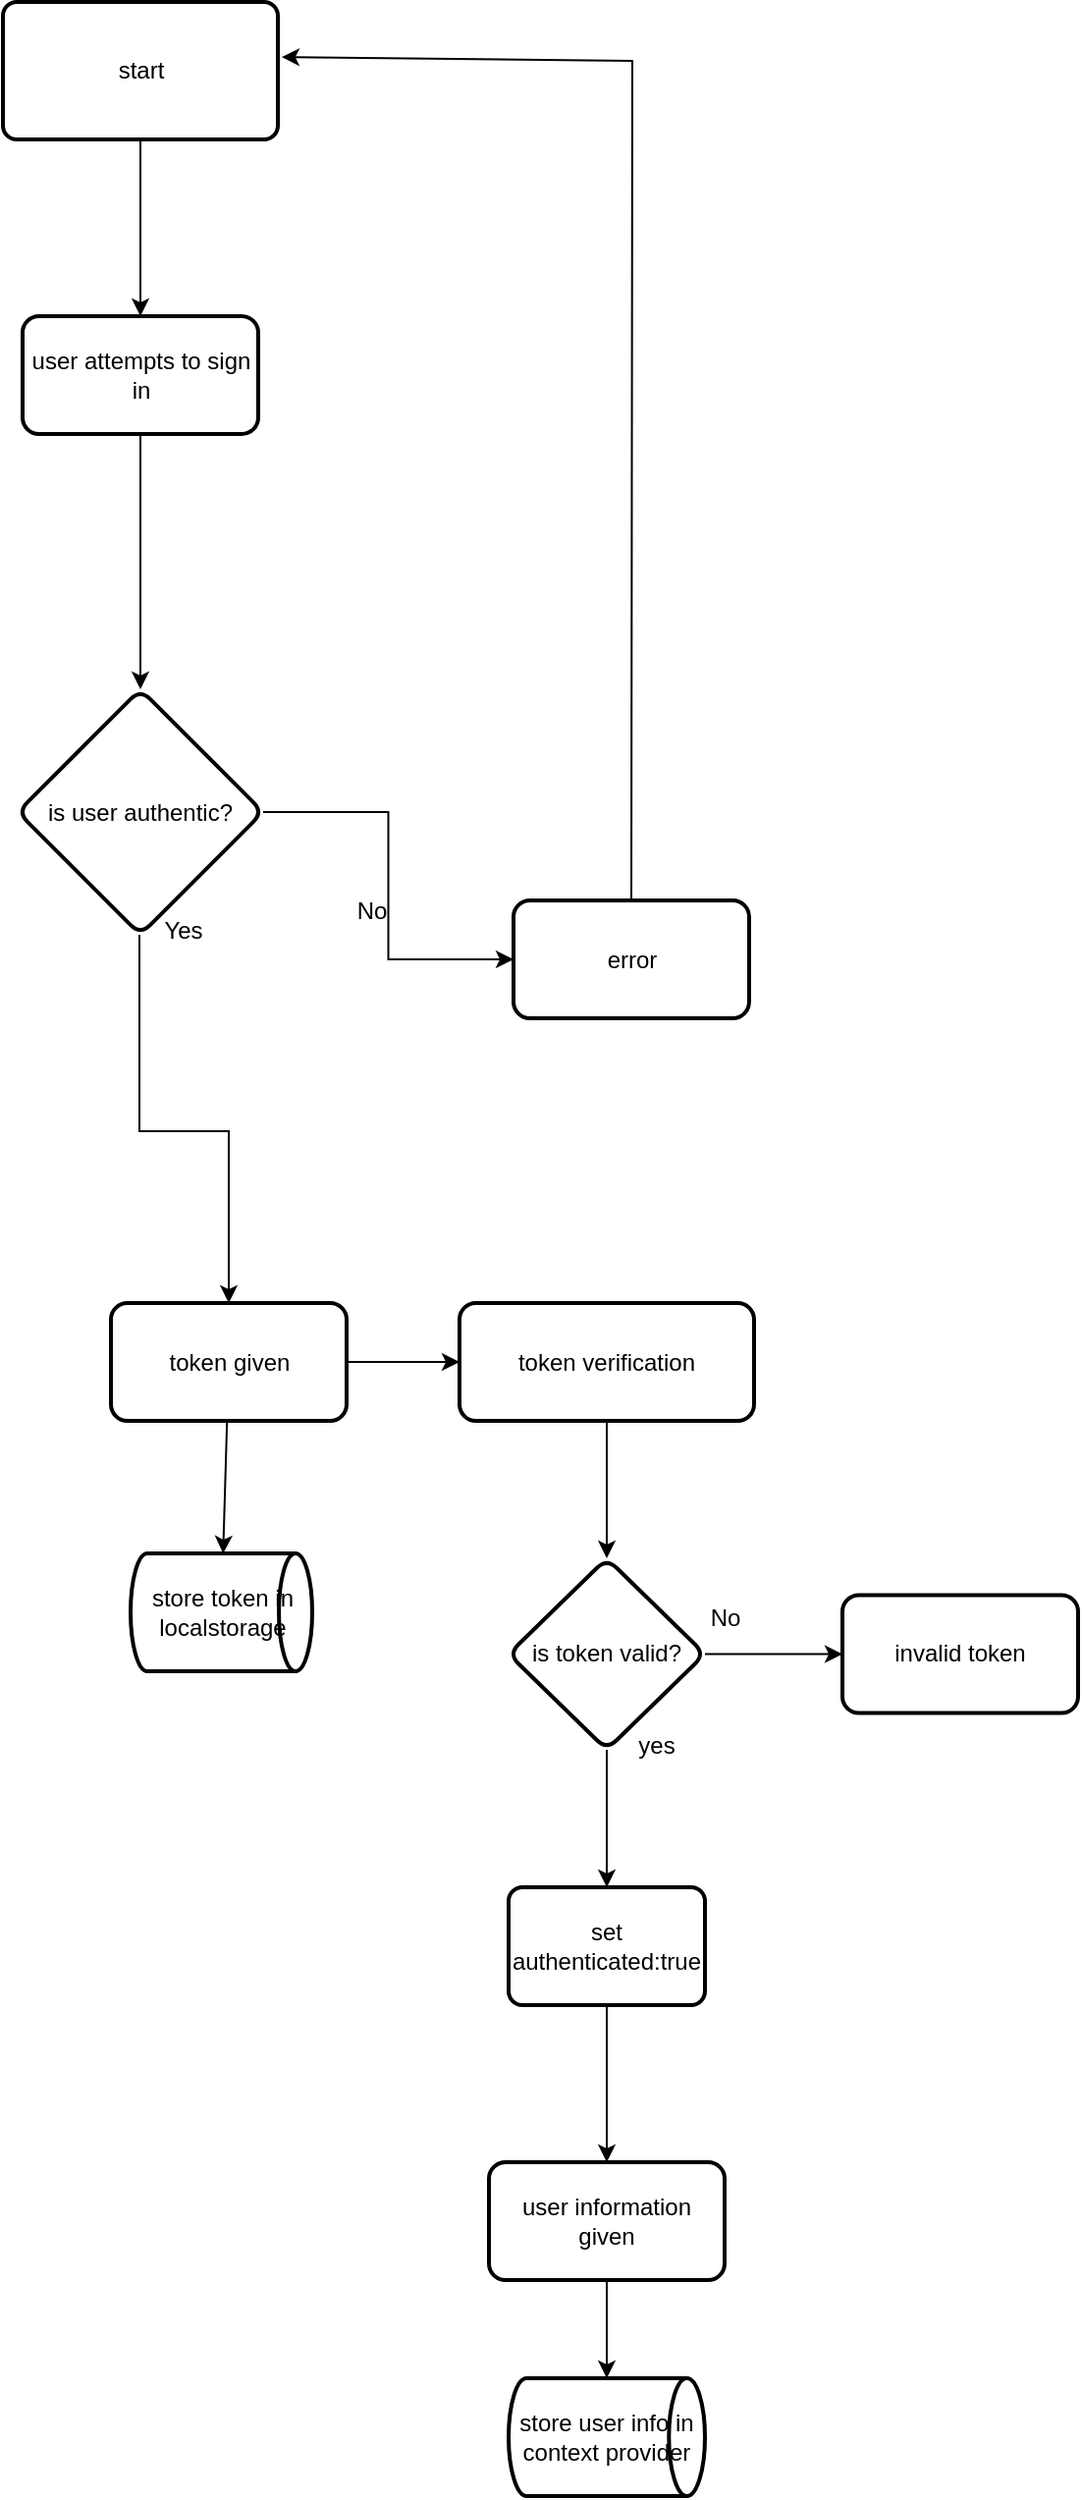 <mxfile>
    <diagram id="C5RBs43oDa-KdzZeNtuy" name="Page-1">
        <mxGraphModel dx="544" dy="467" grid="1" gridSize="10" guides="1" tooltips="1" connect="1" arrows="1" fold="1" page="1" pageScale="1" pageWidth="827" pageHeight="1169" math="0" shadow="0">
            <root>
                <mxCell id="WIyWlLk6GJQsqaUBKTNV-0"/>
                <mxCell id="WIyWlLk6GJQsqaUBKTNV-1" parent="WIyWlLk6GJQsqaUBKTNV-0"/>
                <mxCell id="7ftxl7zBLwke0Bp_aZko-4" value="" style="edgeStyle=orthogonalEdgeStyle;rounded=0;orthogonalLoop=1;jettySize=auto;html=1;" parent="WIyWlLk6GJQsqaUBKTNV-1" source="7ftxl7zBLwke0Bp_aZko-1" target="7ftxl7zBLwke0Bp_aZko-3" edge="1">
                    <mxGeometry relative="1" as="geometry"/>
                </mxCell>
                <mxCell id="7ftxl7zBLwke0Bp_aZko-1" value="start" style="rounded=1;whiteSpace=wrap;html=1;absoluteArcSize=1;arcSize=14;strokeWidth=2;" parent="WIyWlLk6GJQsqaUBKTNV-1" vertex="1">
                    <mxGeometry x="302.5" y="60" width="140" height="70" as="geometry"/>
                </mxCell>
                <mxCell id="12" style="edgeStyle=none;html=1;exitX=0.5;exitY=1;exitDx=0;exitDy=0;entryX=0.5;entryY=0;entryDx=0;entryDy=0;" edge="1" parent="WIyWlLk6GJQsqaUBKTNV-1" source="7ftxl7zBLwke0Bp_aZko-3" target="7ftxl7zBLwke0Bp_aZko-7">
                    <mxGeometry relative="1" as="geometry"/>
                </mxCell>
                <mxCell id="7ftxl7zBLwke0Bp_aZko-3" value="user attempts to sign in" style="whiteSpace=wrap;html=1;rounded=1;arcSize=14;strokeWidth=2;" parent="WIyWlLk6GJQsqaUBKTNV-1" vertex="1">
                    <mxGeometry x="312.5" y="220" width="120" height="60" as="geometry"/>
                </mxCell>
                <mxCell id="22" value="" style="edgeStyle=none;html=1;" edge="1" parent="WIyWlLk6GJQsqaUBKTNV-1" source="7ftxl7zBLwke0Bp_aZko-5" target="21">
                    <mxGeometry relative="1" as="geometry"/>
                </mxCell>
                <mxCell id="7ftxl7zBLwke0Bp_aZko-5" value="token verification" style="whiteSpace=wrap;html=1;rounded=1;arcSize=14;strokeWidth=2;" parent="WIyWlLk6GJQsqaUBKTNV-1" vertex="1">
                    <mxGeometry x="535" y="722.5" width="150" height="60" as="geometry"/>
                </mxCell>
                <mxCell id="7ftxl7zBLwke0Bp_aZko-11" value="" style="edgeStyle=orthogonalEdgeStyle;rounded=0;orthogonalLoop=1;jettySize=auto;html=1;" parent="WIyWlLk6GJQsqaUBKTNV-1" source="7ftxl7zBLwke0Bp_aZko-7" target="7ftxl7zBLwke0Bp_aZko-10" edge="1">
                    <mxGeometry relative="1" as="geometry"/>
                </mxCell>
                <mxCell id="7ftxl7zBLwke0Bp_aZko-15" value="" style="edgeStyle=orthogonalEdgeStyle;rounded=0;orthogonalLoop=1;jettySize=auto;html=1;exitX=-0.05;exitY=0.583;exitDx=0;exitDy=0;exitPerimeter=0;" parent="WIyWlLk6GJQsqaUBKTNV-1" source="7ftxl7zBLwke0Bp_aZko-13" target="7ftxl7zBLwke0Bp_aZko-14" edge="1">
                    <mxGeometry relative="1" as="geometry">
                        <mxPoint x="370" y="610" as="sourcePoint"/>
                    </mxGeometry>
                </mxCell>
                <mxCell id="7ftxl7zBLwke0Bp_aZko-7" value="is user authentic?" style="rhombus;whiteSpace=wrap;html=1;rounded=1;arcSize=14;strokeWidth=2;" parent="WIyWlLk6GJQsqaUBKTNV-1" vertex="1">
                    <mxGeometry x="310" y="410" width="125" height="125" as="geometry"/>
                </mxCell>
                <mxCell id="7ftxl7zBLwke0Bp_aZko-9" value="No" style="text;html=1;align=center;verticalAlign=middle;resizable=0;points=[];autosize=1;strokeColor=none;fillColor=none;" parent="WIyWlLk6GJQsqaUBKTNV-1" vertex="1">
                    <mxGeometry x="470" y="508" width="40" height="30" as="geometry"/>
                </mxCell>
                <mxCell id="7ftxl7zBLwke0Bp_aZko-10" value="error" style="whiteSpace=wrap;html=1;rounded=1;arcSize=14;strokeWidth=2;" parent="WIyWlLk6GJQsqaUBKTNV-1" vertex="1">
                    <mxGeometry x="562.5" y="517.5" width="120" height="60" as="geometry"/>
                </mxCell>
                <mxCell id="7ftxl7zBLwke0Bp_aZko-12" value="" style="endArrow=classic;html=1;rounded=0;exitX=0.5;exitY=0;exitDx=0;exitDy=0;entryX=1.014;entryY=0.4;entryDx=0;entryDy=0;entryPerimeter=0;" parent="WIyWlLk6GJQsqaUBKTNV-1" source="7ftxl7zBLwke0Bp_aZko-10" target="7ftxl7zBLwke0Bp_aZko-1" edge="1">
                    <mxGeometry width="50" height="50" relative="1" as="geometry">
                        <mxPoint x="632.5" y="480" as="sourcePoint"/>
                        <mxPoint x="623" y="250" as="targetPoint"/>
                        <Array as="points">
                            <mxPoint x="623" y="90"/>
                        </Array>
                    </mxGeometry>
                </mxCell>
                <mxCell id="7ftxl7zBLwke0Bp_aZko-13" value="Yes" style="text;html=1;align=center;verticalAlign=middle;resizable=0;points=[];autosize=1;strokeColor=none;fillColor=none;" parent="WIyWlLk6GJQsqaUBKTNV-1" vertex="1">
                    <mxGeometry x="374" y="517.5" width="40" height="30" as="geometry"/>
                </mxCell>
                <mxCell id="4" value="" style="edgeStyle=none;html=1;" parent="WIyWlLk6GJQsqaUBKTNV-1" source="7ftxl7zBLwke0Bp_aZko-14" target="3" edge="1">
                    <mxGeometry relative="1" as="geometry"/>
                </mxCell>
                <mxCell id="17" value="" style="edgeStyle=none;html=1;" edge="1" parent="WIyWlLk6GJQsqaUBKTNV-1" source="7ftxl7zBLwke0Bp_aZko-14" target="7ftxl7zBLwke0Bp_aZko-5">
                    <mxGeometry relative="1" as="geometry"/>
                </mxCell>
                <mxCell id="7ftxl7zBLwke0Bp_aZko-14" value="token given" style="whiteSpace=wrap;html=1;rounded=1;arcSize=14;strokeWidth=2;" parent="WIyWlLk6GJQsqaUBKTNV-1" vertex="1">
                    <mxGeometry x="357.5" y="722.5" width="120" height="60" as="geometry"/>
                </mxCell>
                <mxCell id="3" value="store token in localstorage" style="strokeWidth=2;html=1;shape=mxgraph.flowchart.direct_data;whiteSpace=wrap;" parent="WIyWlLk6GJQsqaUBKTNV-1" vertex="1">
                    <mxGeometry x="367.5" y="850" width="92.5" height="60" as="geometry"/>
                </mxCell>
                <mxCell id="19" value="" style="edgeStyle=none;html=1;" edge="1" parent="WIyWlLk6GJQsqaUBKTNV-1" source="5" target="18">
                    <mxGeometry relative="1" as="geometry"/>
                </mxCell>
                <mxCell id="5" value="set authenticated:true" style="rounded=1;whiteSpace=wrap;html=1;absoluteArcSize=1;arcSize=14;strokeWidth=2;" parent="WIyWlLk6GJQsqaUBKTNV-1" vertex="1">
                    <mxGeometry x="560" y="1020" width="100" height="60" as="geometry"/>
                </mxCell>
                <mxCell id="10" value="store user info in context provider" style="strokeWidth=2;html=1;shape=mxgraph.flowchart.direct_data;whiteSpace=wrap;" parent="WIyWlLk6GJQsqaUBKTNV-1" vertex="1">
                    <mxGeometry x="560" y="1270" width="100" height="60" as="geometry"/>
                </mxCell>
                <mxCell id="20" value="" style="edgeStyle=none;html=1;" edge="1" parent="WIyWlLk6GJQsqaUBKTNV-1" source="18" target="10">
                    <mxGeometry relative="1" as="geometry"/>
                </mxCell>
                <mxCell id="18" value="user information given" style="whiteSpace=wrap;html=1;rounded=1;arcSize=14;strokeWidth=2;" vertex="1" parent="WIyWlLk6GJQsqaUBKTNV-1">
                    <mxGeometry x="550" y="1160" width="120" height="60" as="geometry"/>
                </mxCell>
                <mxCell id="23" value="" style="edgeStyle=none;html=1;" edge="1" parent="WIyWlLk6GJQsqaUBKTNV-1" source="21" target="5">
                    <mxGeometry relative="1" as="geometry"/>
                </mxCell>
                <mxCell id="26" value="" style="edgeStyle=none;html=1;" edge="1" parent="WIyWlLk6GJQsqaUBKTNV-1" source="21" target="25">
                    <mxGeometry relative="1" as="geometry"/>
                </mxCell>
                <mxCell id="21" value="is token valid?" style="rhombus;whiteSpace=wrap;html=1;rounded=1;arcSize=14;strokeWidth=2;" vertex="1" parent="WIyWlLk6GJQsqaUBKTNV-1">
                    <mxGeometry x="560" y="852.5" width="100" height="97.5" as="geometry"/>
                </mxCell>
                <mxCell id="24" value="yes&lt;div&gt;&lt;br&gt;&lt;/div&gt;" style="text;html=1;align=center;verticalAlign=middle;resizable=0;points=[];autosize=1;strokeColor=none;fillColor=none;" vertex="1" parent="WIyWlLk6GJQsqaUBKTNV-1">
                    <mxGeometry x="615" y="935" width="40" height="40" as="geometry"/>
                </mxCell>
                <mxCell id="25" value="invalid token" style="whiteSpace=wrap;html=1;rounded=1;arcSize=14;strokeWidth=2;" vertex="1" parent="WIyWlLk6GJQsqaUBKTNV-1">
                    <mxGeometry x="730" y="871.25" width="120" height="60" as="geometry"/>
                </mxCell>
                <mxCell id="27" value="No" style="text;html=1;align=center;verticalAlign=middle;resizable=0;points=[];autosize=1;strokeColor=none;fillColor=none;" vertex="1" parent="WIyWlLk6GJQsqaUBKTNV-1">
                    <mxGeometry x="650" y="868" width="40" height="30" as="geometry"/>
                </mxCell>
            </root>
        </mxGraphModel>
    </diagram>
</mxfile>